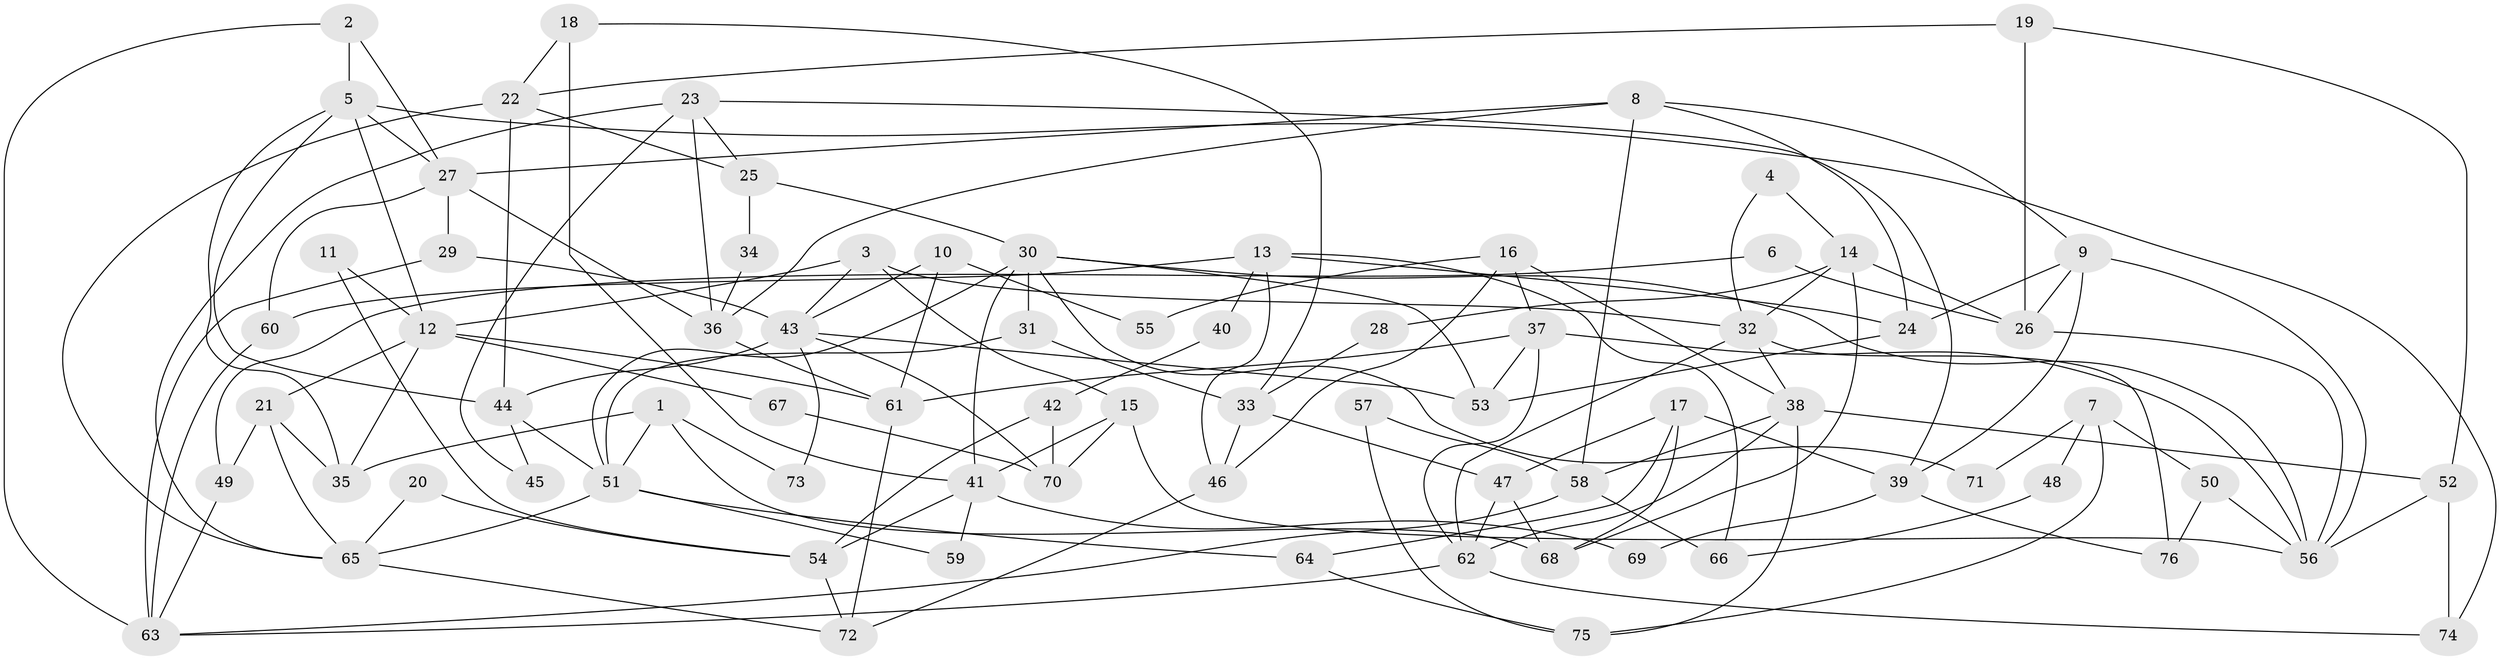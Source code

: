 // coarse degree distribution, {5: 0.16129032258064516, 6: 0.16129032258064516, 4: 0.22580645161290322, 10: 0.16129032258064516, 7: 0.06451612903225806, 3: 0.16129032258064516, 8: 0.06451612903225806}
// Generated by graph-tools (version 1.1) at 2025/36/03/04/25 23:36:59]
// undirected, 76 vertices, 152 edges
graph export_dot {
  node [color=gray90,style=filled];
  1;
  2;
  3;
  4;
  5;
  6;
  7;
  8;
  9;
  10;
  11;
  12;
  13;
  14;
  15;
  16;
  17;
  18;
  19;
  20;
  21;
  22;
  23;
  24;
  25;
  26;
  27;
  28;
  29;
  30;
  31;
  32;
  33;
  34;
  35;
  36;
  37;
  38;
  39;
  40;
  41;
  42;
  43;
  44;
  45;
  46;
  47;
  48;
  49;
  50;
  51;
  52;
  53;
  54;
  55;
  56;
  57;
  58;
  59;
  60;
  61;
  62;
  63;
  64;
  65;
  66;
  67;
  68;
  69;
  70;
  71;
  72;
  73;
  74;
  75;
  76;
  1 -- 35;
  1 -- 51;
  1 -- 68;
  1 -- 73;
  2 -- 5;
  2 -- 27;
  2 -- 63;
  3 -- 12;
  3 -- 32;
  3 -- 15;
  3 -- 43;
  4 -- 32;
  4 -- 14;
  5 -- 35;
  5 -- 27;
  5 -- 12;
  5 -- 44;
  5 -- 74;
  6 -- 26;
  6 -- 49;
  7 -- 75;
  7 -- 50;
  7 -- 48;
  7 -- 71;
  8 -- 36;
  8 -- 27;
  8 -- 9;
  8 -- 24;
  8 -- 58;
  9 -- 24;
  9 -- 26;
  9 -- 39;
  9 -- 56;
  10 -- 61;
  10 -- 43;
  10 -- 55;
  11 -- 54;
  11 -- 12;
  12 -- 61;
  12 -- 21;
  12 -- 35;
  12 -- 67;
  13 -- 60;
  13 -- 24;
  13 -- 40;
  13 -- 46;
  13 -- 66;
  14 -- 26;
  14 -- 32;
  14 -- 28;
  14 -- 68;
  15 -- 56;
  15 -- 41;
  15 -- 70;
  16 -- 46;
  16 -- 37;
  16 -- 38;
  16 -- 55;
  17 -- 68;
  17 -- 39;
  17 -- 47;
  17 -- 64;
  18 -- 33;
  18 -- 41;
  18 -- 22;
  19 -- 26;
  19 -- 52;
  19 -- 22;
  20 -- 54;
  20 -- 65;
  21 -- 65;
  21 -- 35;
  21 -- 49;
  22 -- 25;
  22 -- 44;
  22 -- 65;
  23 -- 65;
  23 -- 25;
  23 -- 36;
  23 -- 39;
  23 -- 45;
  24 -- 53;
  25 -- 30;
  25 -- 34;
  26 -- 56;
  27 -- 29;
  27 -- 36;
  27 -- 60;
  28 -- 33;
  29 -- 63;
  29 -- 43;
  30 -- 56;
  30 -- 53;
  30 -- 31;
  30 -- 41;
  30 -- 51;
  30 -- 71;
  31 -- 51;
  31 -- 33;
  32 -- 38;
  32 -- 62;
  32 -- 76;
  33 -- 47;
  33 -- 46;
  34 -- 36;
  36 -- 61;
  37 -- 62;
  37 -- 56;
  37 -- 53;
  37 -- 61;
  38 -- 62;
  38 -- 52;
  38 -- 58;
  38 -- 75;
  39 -- 69;
  39 -- 76;
  40 -- 42;
  41 -- 54;
  41 -- 59;
  41 -- 69;
  42 -- 54;
  42 -- 70;
  43 -- 44;
  43 -- 53;
  43 -- 70;
  43 -- 73;
  44 -- 45;
  44 -- 51;
  46 -- 72;
  47 -- 68;
  47 -- 62;
  48 -- 66;
  49 -- 63;
  50 -- 56;
  50 -- 76;
  51 -- 59;
  51 -- 64;
  51 -- 65;
  52 -- 74;
  52 -- 56;
  54 -- 72;
  57 -- 58;
  57 -- 75;
  58 -- 63;
  58 -- 66;
  60 -- 63;
  61 -- 72;
  62 -- 63;
  62 -- 74;
  64 -- 75;
  65 -- 72;
  67 -- 70;
}
